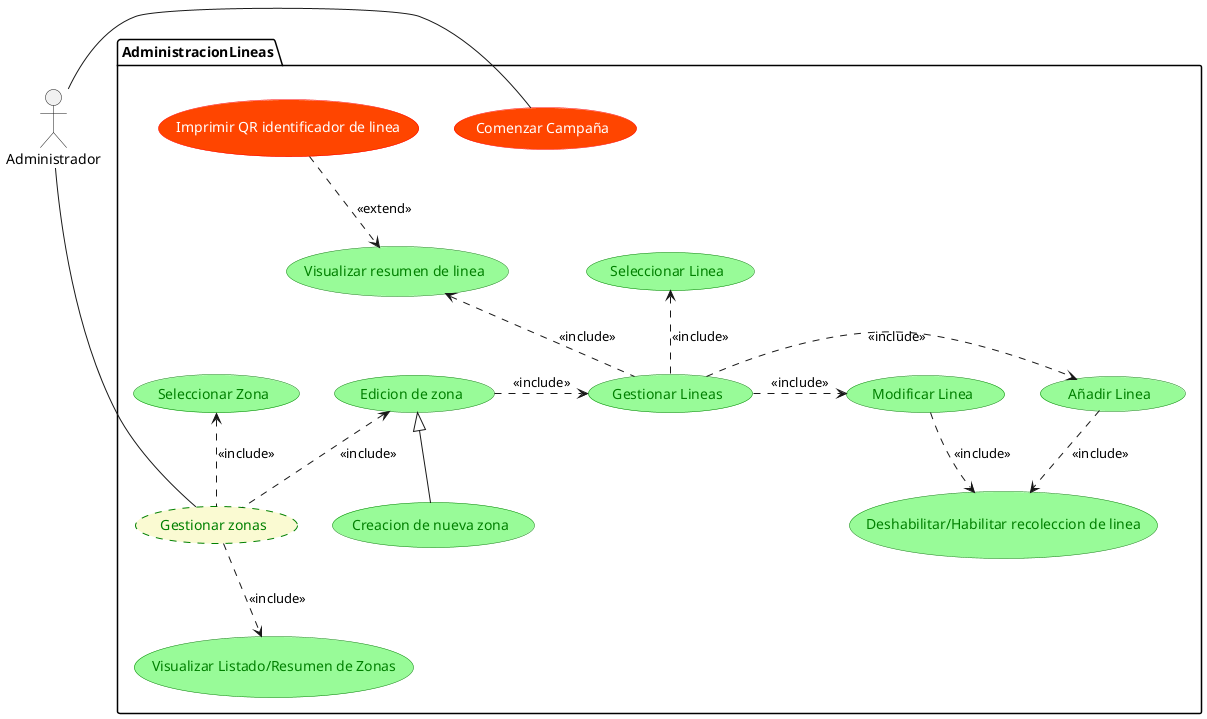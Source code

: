@startuml Administracion1
' legt to right direction
' :Actor: --> package(Use)
' actor Guest as g

actor Administrador as a


package AdministracionLineas{
    usecase "Gestionar zonas" as GZ  #LightGoldenRodYellow;line:green;line.dashed;text:green
    usecase "Edicion de zona" as EZ #palegreen;line:green;text:green
    usecase "Creacion de nueva zona" as CZ #palegreen;line:green;text:green
    usecase "Gestionar Lineas" as GL #palegreen;line:green;text:green
    usecase "Visualizar Listado/Resumen de Zonas" as RZ #palegreen;line:green;text:green
    usecase "Visualizar resumen de linea" as RL #palegreen;line:green;text:green
    usecase "Añadir Linea" as AL #palegreen;line:green;text:green
    usecase "Modificar Linea" as ML #palegreen;line:green;text:green
    usecase "Deshabilitar/Habilitar recoleccion de linea" as DR #palegreen;line:green;text:green
    usecase "Seleccionar Zona" as SZ #palegreen;line:green;text:green
    usecase "Seleccionar Linea" as SL #palegreen;line:green;text:green
    usecase "Imprimir QR identificador de linea" as QR #OrangeRed;line:Red;text:White
    usecase "Comenzar Campaña" as CC #OrangeRed;line:Red;text:White
}
a -right- GZ
a -right- CC

EZ<..GZ :<<include>>
EZ<|-- CZ

GZ .down-> RZ :<<include>>
GZ .up-> SZ :<<include>>


EZ.>GL :<<include>>
GL .up-> RL :<<include>>
GL .up-> SL :<<include>>
QR .down-> RL :<<extend>>
GL .right-> AL :<<include>>
GL .right-> ML :<<include>>


AL .down-> DR :<<include>>
ML .down-> DR :<<include>>


@enduml